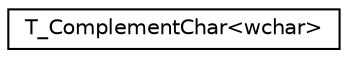 digraph "Graphical Class Hierarchy"
{
  edge [fontname="Helvetica",fontsize="10",labelfontname="Helvetica",labelfontsize="10"];
  node [fontname="Helvetica",fontsize="10",shape=record];
  rankdir="LR";
  Node0 [label="T_ComplementChar\<wchar\>",height=0.2,width=0.4,color="black", fillcolor="white", style="filled",URL="$structaworx_1_1T__ComplementChar_3_01wchar_01_4.html"];
}

